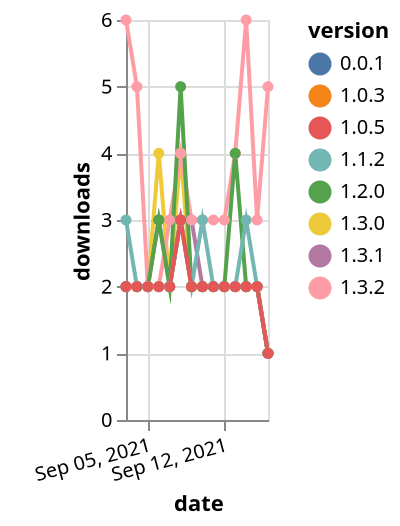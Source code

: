 {"$schema": "https://vega.github.io/schema/vega-lite/v5.json", "description": "A simple bar chart with embedded data.", "data": {"values": [{"date": "2021-09-03", "total": 982, "delta": 2, "version": "0.0.1"}, {"date": "2021-09-04", "total": 984, "delta": 2, "version": "0.0.1"}, {"date": "2021-09-05", "total": 986, "delta": 2, "version": "0.0.1"}, {"date": "2021-09-06", "total": 988, "delta": 2, "version": "0.0.1"}, {"date": "2021-09-07", "total": 990, "delta": 2, "version": "0.0.1"}, {"date": "2021-09-08", "total": 993, "delta": 3, "version": "0.0.1"}, {"date": "2021-09-09", "total": 995, "delta": 2, "version": "0.0.1"}, {"date": "2021-09-10", "total": 997, "delta": 2, "version": "0.0.1"}, {"date": "2021-09-11", "total": 999, "delta": 2, "version": "0.0.1"}, {"date": "2021-09-12", "total": 1001, "delta": 2, "version": "0.0.1"}, {"date": "2021-09-13", "total": 1003, "delta": 2, "version": "0.0.1"}, {"date": "2021-09-14", "total": 1005, "delta": 2, "version": "0.0.1"}, {"date": "2021-09-15", "total": 1007, "delta": 2, "version": "0.0.1"}, {"date": "2021-09-16", "total": 1008, "delta": 1, "version": "0.0.1"}, {"date": "2021-09-03", "total": 822, "delta": 2, "version": "1.3.0"}, {"date": "2021-09-04", "total": 824, "delta": 2, "version": "1.3.0"}, {"date": "2021-09-05", "total": 826, "delta": 2, "version": "1.3.0"}, {"date": "2021-09-06", "total": 830, "delta": 4, "version": "1.3.0"}, {"date": "2021-09-07", "total": 832, "delta": 2, "version": "1.3.0"}, {"date": "2021-09-08", "total": 836, "delta": 4, "version": "1.3.0"}, {"date": "2021-09-09", "total": 838, "delta": 2, "version": "1.3.0"}, {"date": "2021-09-10", "total": 840, "delta": 2, "version": "1.3.0"}, {"date": "2021-09-11", "total": 842, "delta": 2, "version": "1.3.0"}, {"date": "2021-09-12", "total": 844, "delta": 2, "version": "1.3.0"}, {"date": "2021-09-13", "total": 846, "delta": 2, "version": "1.3.0"}, {"date": "2021-09-14", "total": 848, "delta": 2, "version": "1.3.0"}, {"date": "2021-09-15", "total": 850, "delta": 2, "version": "1.3.0"}, {"date": "2021-09-16", "total": 851, "delta": 1, "version": "1.3.0"}, {"date": "2021-09-03", "total": 980, "delta": 2, "version": "1.0.3"}, {"date": "2021-09-04", "total": 982, "delta": 2, "version": "1.0.3"}, {"date": "2021-09-05", "total": 984, "delta": 2, "version": "1.0.3"}, {"date": "2021-09-06", "total": 986, "delta": 2, "version": "1.0.3"}, {"date": "2021-09-07", "total": 988, "delta": 2, "version": "1.0.3"}, {"date": "2021-09-08", "total": 991, "delta": 3, "version": "1.0.3"}, {"date": "2021-09-09", "total": 993, "delta": 2, "version": "1.0.3"}, {"date": "2021-09-10", "total": 995, "delta": 2, "version": "1.0.3"}, {"date": "2021-09-11", "total": 997, "delta": 2, "version": "1.0.3"}, {"date": "2021-09-12", "total": 999, "delta": 2, "version": "1.0.3"}, {"date": "2021-09-13", "total": 1001, "delta": 2, "version": "1.0.3"}, {"date": "2021-09-14", "total": 1003, "delta": 2, "version": "1.0.3"}, {"date": "2021-09-15", "total": 1005, "delta": 2, "version": "1.0.3"}, {"date": "2021-09-16", "total": 1006, "delta": 1, "version": "1.0.3"}, {"date": "2021-09-03", "total": 737, "delta": 2, "version": "1.3.1"}, {"date": "2021-09-04", "total": 739, "delta": 2, "version": "1.3.1"}, {"date": "2021-09-05", "total": 741, "delta": 2, "version": "1.3.1"}, {"date": "2021-09-06", "total": 744, "delta": 3, "version": "1.3.1"}, {"date": "2021-09-07", "total": 746, "delta": 2, "version": "1.3.1"}, {"date": "2021-09-08", "total": 749, "delta": 3, "version": "1.3.1"}, {"date": "2021-09-09", "total": 752, "delta": 3, "version": "1.3.1"}, {"date": "2021-09-10", "total": 754, "delta": 2, "version": "1.3.1"}, {"date": "2021-09-11", "total": 756, "delta": 2, "version": "1.3.1"}, {"date": "2021-09-12", "total": 758, "delta": 2, "version": "1.3.1"}, {"date": "2021-09-13", "total": 760, "delta": 2, "version": "1.3.1"}, {"date": "2021-09-14", "total": 762, "delta": 2, "version": "1.3.1"}, {"date": "2021-09-15", "total": 764, "delta": 2, "version": "1.3.1"}, {"date": "2021-09-16", "total": 765, "delta": 1, "version": "1.3.1"}, {"date": "2021-09-03", "total": 976, "delta": 6, "version": "1.3.2"}, {"date": "2021-09-04", "total": 981, "delta": 5, "version": "1.3.2"}, {"date": "2021-09-05", "total": 983, "delta": 2, "version": "1.3.2"}, {"date": "2021-09-06", "total": 985, "delta": 2, "version": "1.3.2"}, {"date": "2021-09-07", "total": 988, "delta": 3, "version": "1.3.2"}, {"date": "2021-09-08", "total": 992, "delta": 4, "version": "1.3.2"}, {"date": "2021-09-09", "total": 995, "delta": 3, "version": "1.3.2"}, {"date": "2021-09-10", "total": 998, "delta": 3, "version": "1.3.2"}, {"date": "2021-09-11", "total": 1001, "delta": 3, "version": "1.3.2"}, {"date": "2021-09-12", "total": 1004, "delta": 3, "version": "1.3.2"}, {"date": "2021-09-13", "total": 1008, "delta": 4, "version": "1.3.2"}, {"date": "2021-09-14", "total": 1014, "delta": 6, "version": "1.3.2"}, {"date": "2021-09-15", "total": 1017, "delta": 3, "version": "1.3.2"}, {"date": "2021-09-16", "total": 1022, "delta": 5, "version": "1.3.2"}, {"date": "2021-09-03", "total": 965, "delta": 2, "version": "1.2.0"}, {"date": "2021-09-04", "total": 967, "delta": 2, "version": "1.2.0"}, {"date": "2021-09-05", "total": 969, "delta": 2, "version": "1.2.0"}, {"date": "2021-09-06", "total": 972, "delta": 3, "version": "1.2.0"}, {"date": "2021-09-07", "total": 974, "delta": 2, "version": "1.2.0"}, {"date": "2021-09-08", "total": 979, "delta": 5, "version": "1.2.0"}, {"date": "2021-09-09", "total": 981, "delta": 2, "version": "1.2.0"}, {"date": "2021-09-10", "total": 983, "delta": 2, "version": "1.2.0"}, {"date": "2021-09-11", "total": 985, "delta": 2, "version": "1.2.0"}, {"date": "2021-09-12", "total": 987, "delta": 2, "version": "1.2.0"}, {"date": "2021-09-13", "total": 991, "delta": 4, "version": "1.2.0"}, {"date": "2021-09-14", "total": 993, "delta": 2, "version": "1.2.0"}, {"date": "2021-09-15", "total": 995, "delta": 2, "version": "1.2.0"}, {"date": "2021-09-16", "total": 996, "delta": 1, "version": "1.2.0"}, {"date": "2021-09-03", "total": 876, "delta": 3, "version": "1.1.2"}, {"date": "2021-09-04", "total": 878, "delta": 2, "version": "1.1.2"}, {"date": "2021-09-05", "total": 880, "delta": 2, "version": "1.1.2"}, {"date": "2021-09-06", "total": 882, "delta": 2, "version": "1.1.2"}, {"date": "2021-09-07", "total": 884, "delta": 2, "version": "1.1.2"}, {"date": "2021-09-08", "total": 887, "delta": 3, "version": "1.1.2"}, {"date": "2021-09-09", "total": 889, "delta": 2, "version": "1.1.2"}, {"date": "2021-09-10", "total": 892, "delta": 3, "version": "1.1.2"}, {"date": "2021-09-11", "total": 894, "delta": 2, "version": "1.1.2"}, {"date": "2021-09-12", "total": 896, "delta": 2, "version": "1.1.2"}, {"date": "2021-09-13", "total": 898, "delta": 2, "version": "1.1.2"}, {"date": "2021-09-14", "total": 901, "delta": 3, "version": "1.1.2"}, {"date": "2021-09-15", "total": 903, "delta": 2, "version": "1.1.2"}, {"date": "2021-09-16", "total": 904, "delta": 1, "version": "1.1.2"}, {"date": "2021-09-03", "total": 948, "delta": 2, "version": "1.0.5"}, {"date": "2021-09-04", "total": 950, "delta": 2, "version": "1.0.5"}, {"date": "2021-09-05", "total": 952, "delta": 2, "version": "1.0.5"}, {"date": "2021-09-06", "total": 954, "delta": 2, "version": "1.0.5"}, {"date": "2021-09-07", "total": 956, "delta": 2, "version": "1.0.5"}, {"date": "2021-09-08", "total": 959, "delta": 3, "version": "1.0.5"}, {"date": "2021-09-09", "total": 961, "delta": 2, "version": "1.0.5"}, {"date": "2021-09-10", "total": 963, "delta": 2, "version": "1.0.5"}, {"date": "2021-09-11", "total": 965, "delta": 2, "version": "1.0.5"}, {"date": "2021-09-12", "total": 967, "delta": 2, "version": "1.0.5"}, {"date": "2021-09-13", "total": 969, "delta": 2, "version": "1.0.5"}, {"date": "2021-09-14", "total": 971, "delta": 2, "version": "1.0.5"}, {"date": "2021-09-15", "total": 973, "delta": 2, "version": "1.0.5"}, {"date": "2021-09-16", "total": 974, "delta": 1, "version": "1.0.5"}]}, "width": "container", "mark": {"type": "line", "point": {"filled": true}}, "encoding": {"x": {"field": "date", "type": "temporal", "timeUnit": "yearmonthdate", "title": "date", "axis": {"labelAngle": -15}}, "y": {"field": "delta", "type": "quantitative", "title": "downloads"}, "color": {"field": "version", "type": "nominal"}, "tooltip": {"field": "delta"}}}